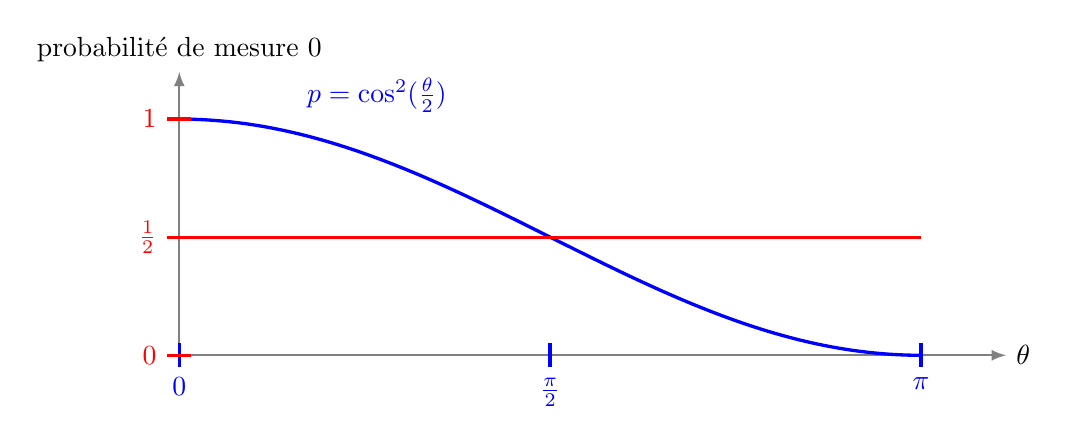 \begin{tikzpicture}[scale=3]

	\draw[->,>=latex, gray, thick] (0,0) -- (3.5,0) node[black,right]{$\theta$};
	\draw[->,>=latex, gray, thick] (0,0) -- (0,1.2)  node[black,above ]{probabilité de mesure $0$};
%	\draw[gray,thin] (0,0) grid[step=0.1] (3.2,1);
%	\draw[domain=-0.25:2.5,black,thick,smooth] plot (\x,{0.6+0.4*\x+0.6*cos(4*\x r)});

    \draw[domain=0:3.14, blue,very thick,smooth,samples=100] plot (\x,{cos(0.5*\x r)^2});

    \draw[red,very thick] (0,0.5)--(3.14,0.5) ;

   \node[blue,right] at (0.5,1.1) {$p=\cos^2(\frac\theta2)$};
  
  \draw[blue,very thick] (0,0.05) -- (0,-0.05) node[below]  {$0$};
  \draw[blue,very thick] (3.14,0.05) -- (3.14,-0.05)node[below] {$\pi$};
  \draw[blue,very thick] (1.57,0.05) -- (1.57,-0.05)node[below] {$\frac\pi2$};

  \draw[red,very thick] (0.05,0) -- (-0.05,0) node[left]  {$0$};
  \draw[red,very thick] (0.05,0.5) -- (-0.05,0.5) node[left]  {$\frac12$};
  \draw[red,very thick] (0.05,1) -- (-0.05,1) node[left]  {$1$};

%\foreach \i in {4,3,...,1}
%{
%  \def\xx{\x + 1.5-0.3*\i};
%    \coordinate (M) at ({\xx},{2-(\xx-1)^2)});
%    \fill (M) circle (1.5pt);
%    \draw (A)--(M)--+($\i*(M)-\i*(A)$)--(A)--+($\i*(A)-\i*(M)$);
%    \coordinate (P) at ({\xx},0);
%};
%  \draw[dashed] (M)--(P) node[below]{$x$};
%  \node[above right] at (M) {$M$};

\end{tikzpicture}
